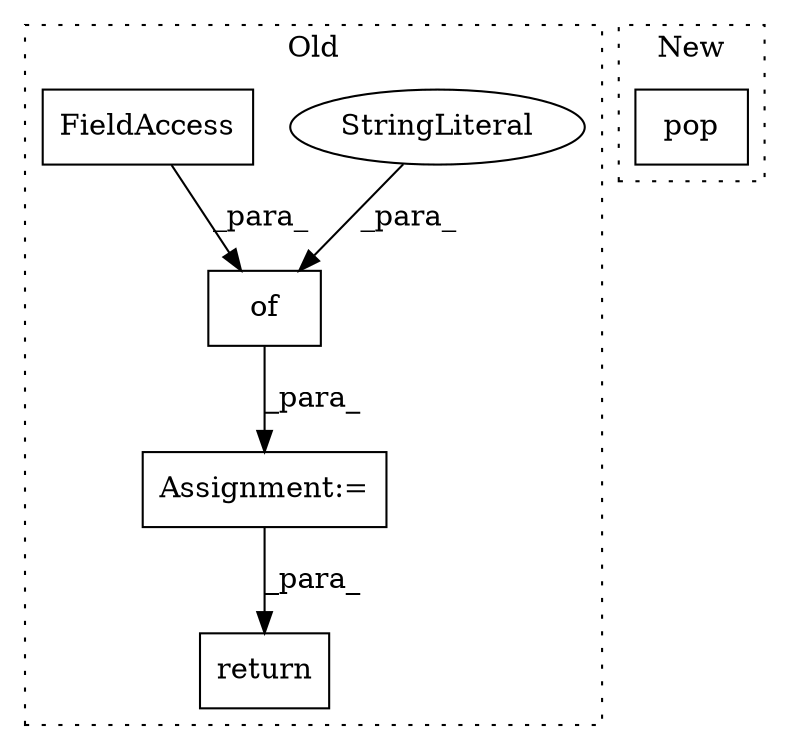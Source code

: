 digraph G {
subgraph cluster0 {
1 [label="of" a="32" s="5283,5396" l="3,1" shape="box"];
3 [label="StringLiteral" a="45" s="5350" l="15" shape="ellipse"];
4 [label="return" a="41" s="5403" l="7" shape="box"];
5 [label="FieldAccess" a="22" s="5339" l="10" shape="box"];
6 [label="Assignment:=" a="7" s="5278" l="1" shape="box"];
label = "Old";
style="dotted";
}
subgraph cluster1 {
2 [label="pop" a="32" s="4493,4510" l="4,1" shape="box"];
label = "New";
style="dotted";
}
1 -> 6 [label="_para_"];
3 -> 1 [label="_para_"];
5 -> 1 [label="_para_"];
6 -> 4 [label="_para_"];
}
